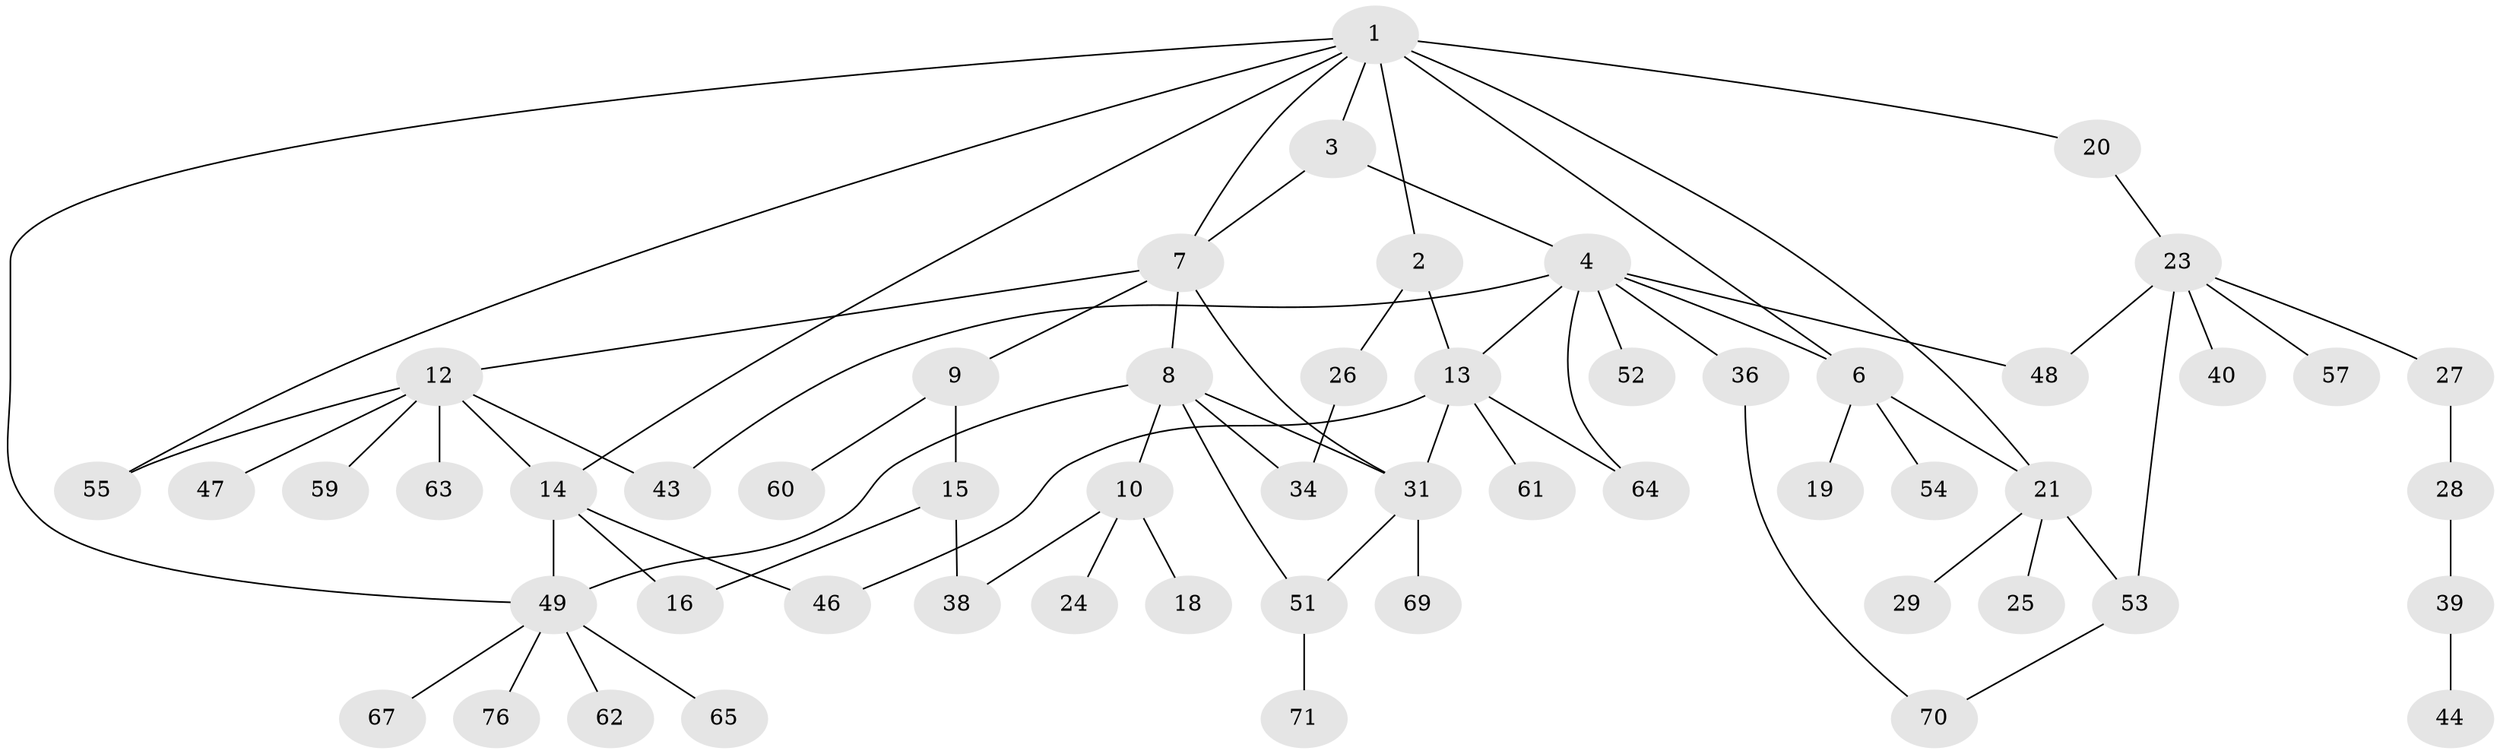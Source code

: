 // Generated by graph-tools (version 1.1) at 2025/23/03/03/25 07:23:32]
// undirected, 55 vertices, 74 edges
graph export_dot {
graph [start="1"]
  node [color=gray90,style=filled];
  1 [super="+5"];
  2;
  3;
  4 [super="+30"];
  6 [super="+11"];
  7 [super="+22"];
  8 [super="+37"];
  9 [super="+73"];
  10 [super="+17"];
  12 [super="+42"];
  13 [super="+58"];
  14;
  15;
  16 [super="+33"];
  18 [super="+41"];
  19;
  20 [super="+45"];
  21 [super="+75"];
  23 [super="+78"];
  24;
  25;
  26 [super="+50"];
  27 [super="+32"];
  28;
  29;
  31 [super="+35"];
  34 [super="+68"];
  36;
  38 [super="+72"];
  39 [super="+66"];
  40;
  43;
  44;
  46;
  47;
  48;
  49 [super="+56"];
  51;
  52;
  53;
  54 [super="+74"];
  55;
  57;
  59;
  60;
  61 [super="+77"];
  62;
  63;
  64;
  65;
  67;
  69;
  70;
  71;
  76;
  1 -- 2;
  1 -- 3;
  1 -- 20;
  1 -- 14;
  1 -- 7;
  1 -- 6;
  1 -- 55;
  1 -- 21 [weight=2];
  1 -- 49;
  2 -- 13;
  2 -- 26;
  3 -- 4;
  3 -- 7;
  4 -- 43;
  4 -- 64;
  4 -- 48;
  4 -- 36;
  4 -- 6;
  4 -- 52;
  4 -- 13;
  6 -- 54;
  6 -- 19;
  6 -- 21;
  7 -- 8;
  7 -- 9;
  7 -- 12;
  7 -- 31;
  8 -- 10;
  8 -- 51;
  8 -- 34;
  8 -- 49;
  8 -- 31;
  9 -- 15;
  9 -- 60;
  10 -- 24;
  10 -- 18;
  10 -- 38;
  12 -- 14;
  12 -- 59;
  12 -- 55;
  12 -- 43;
  12 -- 47;
  12 -- 63;
  13 -- 64;
  13 -- 61;
  13 -- 46;
  13 -- 31;
  14 -- 16;
  14 -- 46;
  14 -- 49;
  15 -- 38;
  15 -- 16;
  20 -- 23;
  21 -- 25;
  21 -- 29;
  21 -- 53;
  23 -- 27;
  23 -- 40;
  23 -- 48;
  23 -- 57;
  23 -- 53;
  26 -- 34;
  27 -- 28;
  28 -- 39;
  31 -- 51;
  31 -- 69;
  36 -- 70;
  39 -- 44;
  49 -- 76;
  49 -- 65;
  49 -- 67;
  49 -- 62;
  51 -- 71;
  53 -- 70;
}
